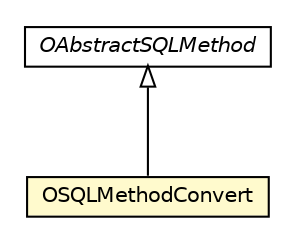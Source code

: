 #!/usr/local/bin/dot
#
# Class diagram 
# Generated by UMLGraph version R5_6-24-gf6e263 (http://www.umlgraph.org/)
#

digraph G {
	edge [fontname="Helvetica",fontsize=10,labelfontname="Helvetica",labelfontsize=10];
	node [fontname="Helvetica",fontsize=10,shape=plaintext];
	nodesep=0.25;
	ranksep=0.5;
	// com.orientechnologies.orient.core.sql.method.misc.OAbstractSQLMethod
	c3455531 [label=<<table title="com.orientechnologies.orient.core.sql.method.misc.OAbstractSQLMethod" border="0" cellborder="1" cellspacing="0" cellpadding="2" port="p" href="../../method/misc/OAbstractSQLMethod.html">
		<tr><td><table border="0" cellspacing="0" cellpadding="1">
<tr><td align="center" balign="center"><font face="Helvetica-Oblique"> OAbstractSQLMethod </font></td></tr>
		</table></td></tr>
		</table>>, URL="../../method/misc/OAbstractSQLMethod.html", fontname="Helvetica", fontcolor="black", fontsize=10.0];
	// com.orientechnologies.orient.core.sql.functions.conversion.OSQLMethodConvert
	c3455576 [label=<<table title="com.orientechnologies.orient.core.sql.functions.conversion.OSQLMethodConvert" border="0" cellborder="1" cellspacing="0" cellpadding="2" port="p" bgcolor="lemonChiffon" href="./OSQLMethodConvert.html">
		<tr><td><table border="0" cellspacing="0" cellpadding="1">
<tr><td align="center" balign="center"> OSQLMethodConvert </td></tr>
		</table></td></tr>
		</table>>, URL="./OSQLMethodConvert.html", fontname="Helvetica", fontcolor="black", fontsize=10.0];
	//com.orientechnologies.orient.core.sql.functions.conversion.OSQLMethodConvert extends com.orientechnologies.orient.core.sql.method.misc.OAbstractSQLMethod
	c3455531:p -> c3455576:p [dir=back,arrowtail=empty];
}

